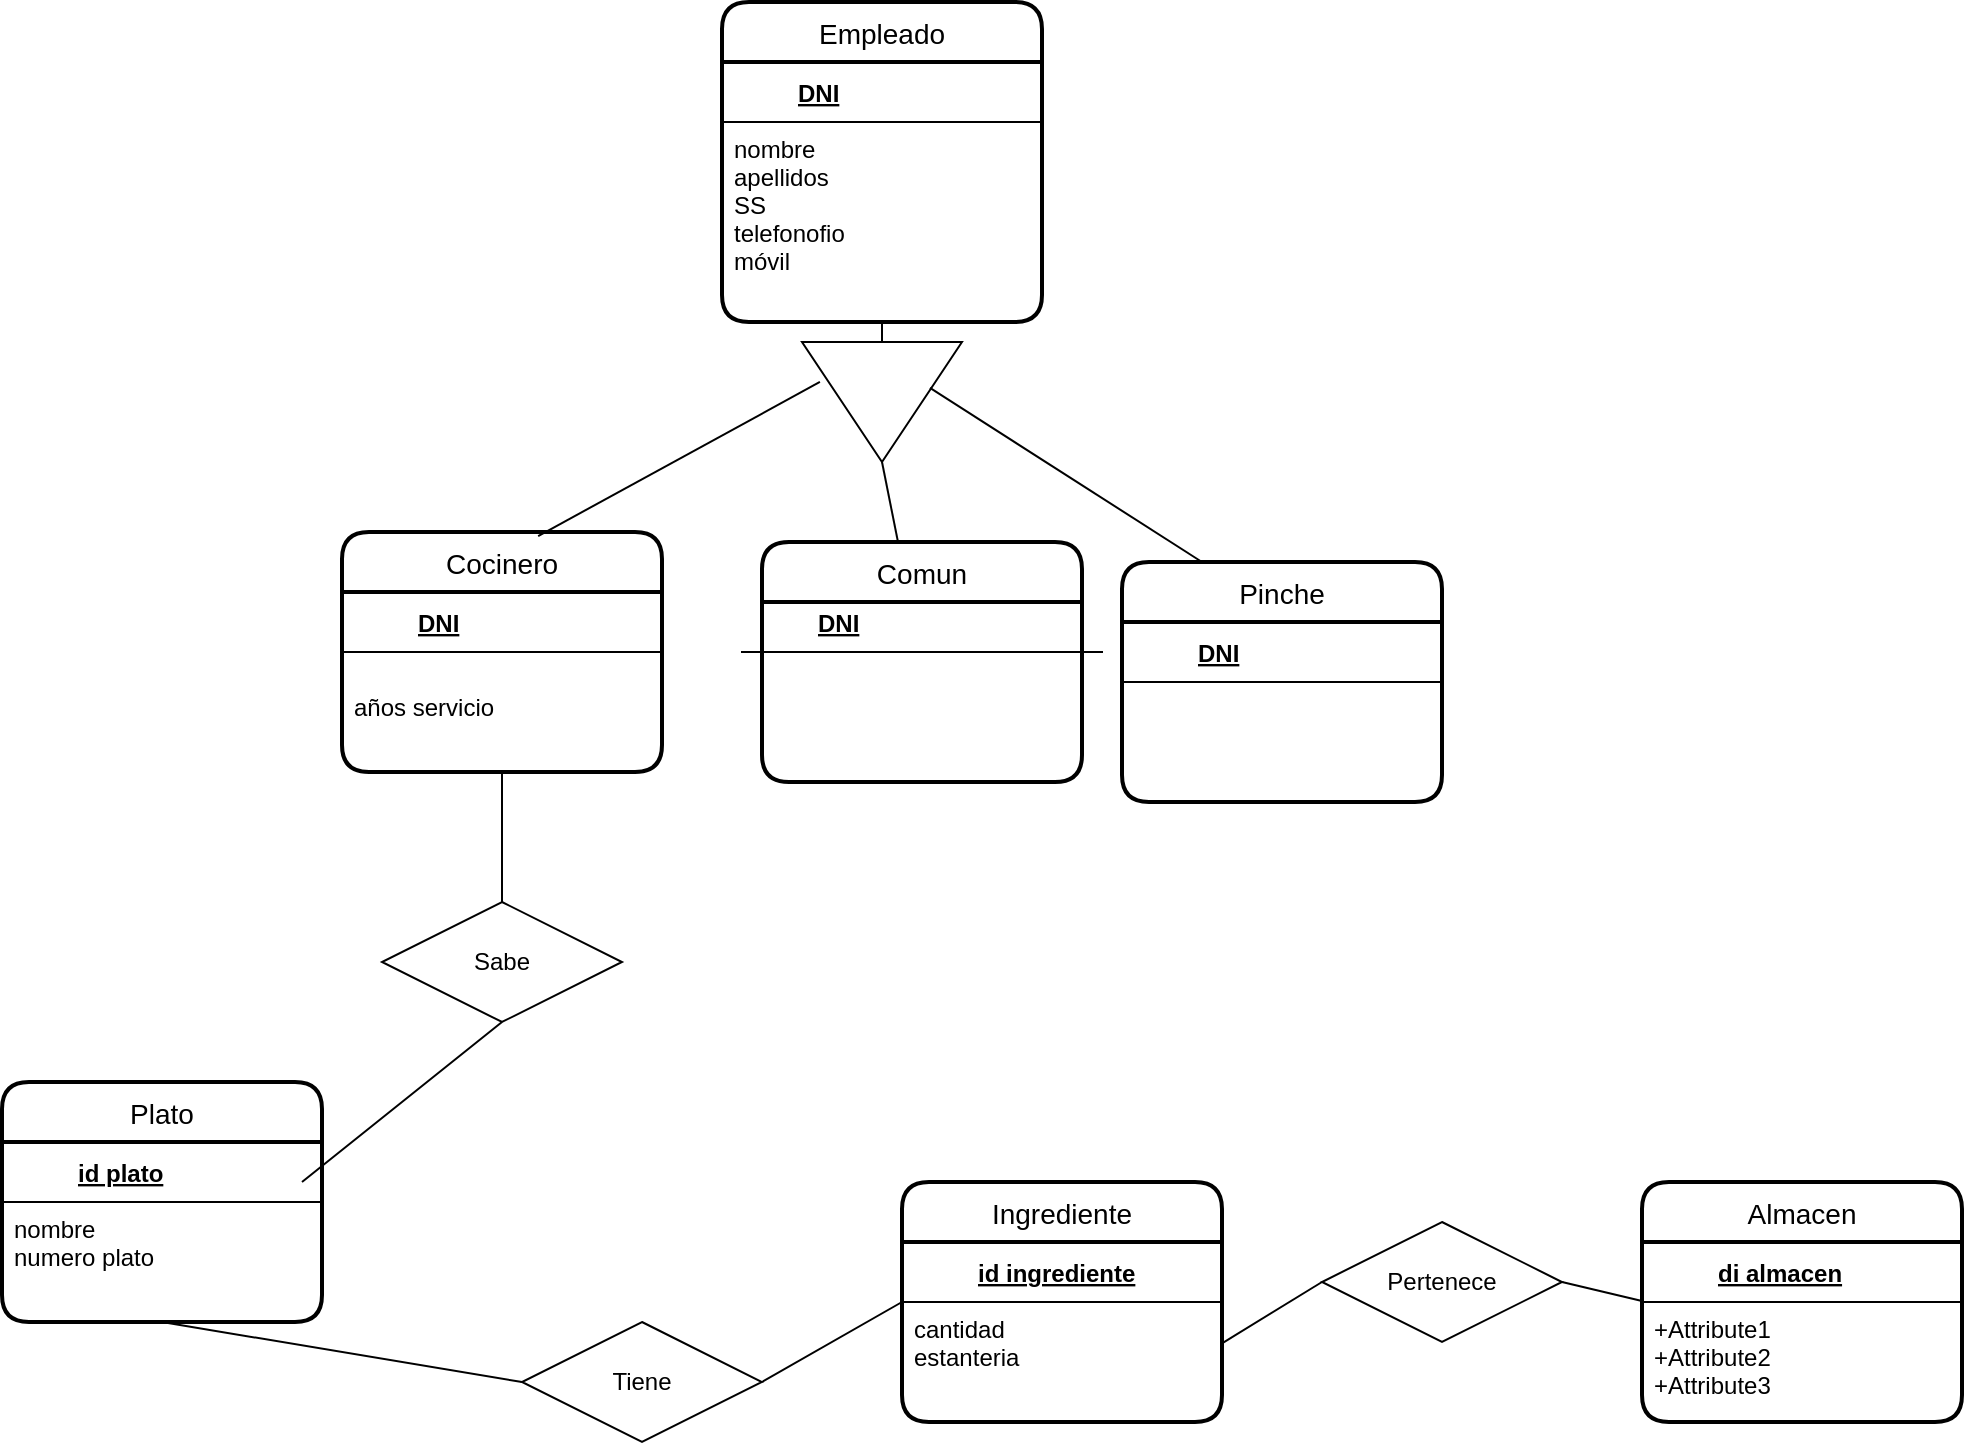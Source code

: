 <mxfile version="16.5.1" type="device"><diagram id="ZYK0vQynKDF8TU3QzxCm" name="Página-1"><mxGraphModel dx="1929" dy="857" grid="1" gridSize="10" guides="1" tooltips="1" connect="1" arrows="1" fold="1" page="1" pageScale="1" pageWidth="827" pageHeight="1169" math="0" shadow="0"><root><mxCell id="0"/><mxCell id="1" parent="0"/><mxCell id="0tMvDCLt9Zni913Wfxm--1" value="Empleado" style="swimlane;childLayout=stackLayout;horizontal=1;startSize=30;horizontalStack=0;rounded=1;fontSize=14;fontStyle=0;strokeWidth=2;resizeParent=0;resizeLast=1;shadow=0;dashed=0;align=center;" vertex="1" parent="1"><mxGeometry x="270" y="200" width="160" height="160" as="geometry"/></mxCell><mxCell id="0tMvDCLt9Zni913Wfxm--32" value="" style="shape=table;startSize=0;container=1;collapsible=1;childLayout=tableLayout;fixedRows=1;rowLines=0;fontStyle=0;align=center;resizeLast=1;strokeColor=none;fillColor=none;collapsible=0;" vertex="1" parent="0tMvDCLt9Zni913Wfxm--1"><mxGeometry y="30" width="160" height="30" as="geometry"/></mxCell><mxCell id="0tMvDCLt9Zni913Wfxm--33" value="" style="shape=tableRow;horizontal=0;startSize=0;swimlaneHead=0;swimlaneBody=0;fillColor=none;collapsible=0;dropTarget=0;points=[[0,0.5],[1,0.5]];portConstraint=eastwest;top=0;left=0;right=0;bottom=1;" vertex="1" parent="0tMvDCLt9Zni913Wfxm--32"><mxGeometry width="160" height="30" as="geometry"/></mxCell><mxCell id="0tMvDCLt9Zni913Wfxm--34" value="" style="shape=partialRectangle;connectable=0;fillColor=none;top=0;left=0;bottom=0;right=0;fontStyle=1;overflow=hidden;" vertex="1" parent="0tMvDCLt9Zni913Wfxm--33"><mxGeometry width="30" height="30" as="geometry"><mxRectangle width="30" height="30" as="alternateBounds"/></mxGeometry></mxCell><mxCell id="0tMvDCLt9Zni913Wfxm--35" value="DNI" style="shape=partialRectangle;connectable=0;fillColor=none;top=0;left=0;bottom=0;right=0;align=left;spacingLeft=6;fontStyle=5;overflow=hidden;" vertex="1" parent="0tMvDCLt9Zni913Wfxm--33"><mxGeometry x="30" width="130" height="30" as="geometry"><mxRectangle width="130" height="30" as="alternateBounds"/></mxGeometry></mxCell><mxCell id="0tMvDCLt9Zni913Wfxm--2" value="nombre&#10;apellidos&#10;SS&#10;telefonofio&#10;móvil" style="align=left;strokeColor=none;fillColor=none;spacingLeft=4;fontSize=12;verticalAlign=top;resizable=0;rotatable=0;part=1;" vertex="1" parent="0tMvDCLt9Zni913Wfxm--1"><mxGeometry y="60" width="160" height="100" as="geometry"/></mxCell><mxCell id="0tMvDCLt9Zni913Wfxm--5" value="Pinche" style="swimlane;childLayout=stackLayout;horizontal=1;startSize=30;horizontalStack=0;rounded=1;fontSize=14;fontStyle=0;strokeWidth=2;resizeParent=0;resizeLast=1;shadow=0;dashed=0;align=center;" vertex="1" parent="1"><mxGeometry x="470" y="480" width="160" height="120" as="geometry"/></mxCell><mxCell id="0tMvDCLt9Zni913Wfxm--44" value="" style="shape=table;startSize=0;container=1;collapsible=1;childLayout=tableLayout;fixedRows=1;rowLines=0;fontStyle=0;align=center;resizeLast=1;strokeColor=none;fillColor=none;collapsible=0;" vertex="1" parent="0tMvDCLt9Zni913Wfxm--5"><mxGeometry y="30" width="160" height="90" as="geometry"/></mxCell><mxCell id="0tMvDCLt9Zni913Wfxm--45" value="" style="shape=tableRow;horizontal=0;startSize=0;swimlaneHead=0;swimlaneBody=0;fillColor=none;collapsible=0;dropTarget=0;points=[[0,0.5],[1,0.5]];portConstraint=eastwest;top=0;left=0;right=0;bottom=1;" vertex="1" parent="0tMvDCLt9Zni913Wfxm--44"><mxGeometry width="160" height="30" as="geometry"/></mxCell><mxCell id="0tMvDCLt9Zni913Wfxm--46" value="" style="shape=partialRectangle;connectable=0;fillColor=none;top=0;left=0;bottom=0;right=0;fontStyle=1;overflow=hidden;" vertex="1" parent="0tMvDCLt9Zni913Wfxm--45"><mxGeometry width="30" height="30" as="geometry"><mxRectangle width="30" height="30" as="alternateBounds"/></mxGeometry></mxCell><mxCell id="0tMvDCLt9Zni913Wfxm--47" value="DNI" style="shape=partialRectangle;connectable=0;fillColor=none;top=0;left=0;bottom=0;right=0;align=left;spacingLeft=6;fontStyle=5;overflow=hidden;" vertex="1" parent="0tMvDCLt9Zni913Wfxm--45"><mxGeometry x="30" width="130" height="30" as="geometry"><mxRectangle width="130" height="30" as="alternateBounds"/></mxGeometry></mxCell><mxCell id="0tMvDCLt9Zni913Wfxm--7" value="Cocinero" style="swimlane;childLayout=stackLayout;horizontal=1;startSize=30;horizontalStack=0;rounded=1;fontSize=14;fontStyle=0;strokeWidth=2;resizeParent=0;resizeLast=1;shadow=0;dashed=0;align=center;" vertex="1" parent="1"><mxGeometry x="80" y="465" width="160" height="120" as="geometry"/></mxCell><mxCell id="0tMvDCLt9Zni913Wfxm--36" value="" style="shape=table;startSize=0;container=1;collapsible=1;childLayout=tableLayout;fixedRows=1;rowLines=0;fontStyle=0;align=center;resizeLast=1;strokeColor=none;fillColor=none;collapsible=0;" vertex="1" parent="0tMvDCLt9Zni913Wfxm--7"><mxGeometry y="30" width="160" height="30" as="geometry"/></mxCell><mxCell id="0tMvDCLt9Zni913Wfxm--37" value="" style="shape=tableRow;horizontal=0;startSize=0;swimlaneHead=0;swimlaneBody=0;fillColor=none;collapsible=0;dropTarget=0;points=[[0,0.5],[1,0.5]];portConstraint=eastwest;top=0;left=0;right=0;bottom=1;" vertex="1" parent="0tMvDCLt9Zni913Wfxm--36"><mxGeometry width="160" height="30" as="geometry"/></mxCell><mxCell id="0tMvDCLt9Zni913Wfxm--38" value="" style="shape=partialRectangle;connectable=0;fillColor=none;top=0;left=0;bottom=0;right=0;fontStyle=1;overflow=hidden;" vertex="1" parent="0tMvDCLt9Zni913Wfxm--37"><mxGeometry width="30" height="30" as="geometry"><mxRectangle width="30" height="30" as="alternateBounds"/></mxGeometry></mxCell><mxCell id="0tMvDCLt9Zni913Wfxm--39" value="DNI" style="shape=partialRectangle;connectable=0;fillColor=none;top=0;left=0;bottom=0;right=0;align=left;spacingLeft=6;fontStyle=5;overflow=hidden;" vertex="1" parent="0tMvDCLt9Zni913Wfxm--37"><mxGeometry x="30" width="130" height="30" as="geometry"><mxRectangle width="130" height="30" as="alternateBounds"/></mxGeometry></mxCell><mxCell id="0tMvDCLt9Zni913Wfxm--8" value="&#10;años servicio" style="align=left;strokeColor=none;fillColor=none;spacingLeft=4;fontSize=12;verticalAlign=top;resizable=0;rotatable=0;part=1;" vertex="1" parent="0tMvDCLt9Zni913Wfxm--7"><mxGeometry y="60" width="160" height="60" as="geometry"/></mxCell><mxCell id="0tMvDCLt9Zni913Wfxm--9" value="Comun" style="swimlane;childLayout=stackLayout;horizontal=1;startSize=30;horizontalStack=0;rounded=1;fontSize=14;fontStyle=0;strokeWidth=2;resizeParent=0;resizeLast=1;shadow=0;dashed=0;align=center;" vertex="1" parent="1"><mxGeometry x="290" y="470" width="160" height="120" as="geometry"/></mxCell><mxCell id="0tMvDCLt9Zni913Wfxm--11" value="Plato" style="swimlane;childLayout=stackLayout;horizontal=1;startSize=30;horizontalStack=0;rounded=1;fontSize=14;fontStyle=0;strokeWidth=2;resizeParent=0;resizeLast=1;shadow=0;dashed=0;align=center;" vertex="1" parent="1"><mxGeometry x="-90" y="740" width="160" height="120" as="geometry"/></mxCell><mxCell id="0tMvDCLt9Zni913Wfxm--30" value="" style="endArrow=none;html=1;rounded=0;entryX=0.5;entryY=1;entryDx=0;entryDy=0;" edge="1" parent="0tMvDCLt9Zni913Wfxm--11" target="0tMvDCLt9Zni913Wfxm--29"><mxGeometry relative="1" as="geometry"><mxPoint x="150" y="50" as="sourcePoint"/><mxPoint x="310" y="50" as="targetPoint"/></mxGeometry></mxCell><mxCell id="0tMvDCLt9Zni913Wfxm--48" value="" style="shape=table;startSize=0;container=1;collapsible=1;childLayout=tableLayout;fixedRows=1;rowLines=0;fontStyle=0;align=center;resizeLast=1;strokeColor=none;fillColor=none;collapsible=0;" vertex="1" parent="0tMvDCLt9Zni913Wfxm--11"><mxGeometry y="30" width="160" height="30" as="geometry"/></mxCell><mxCell id="0tMvDCLt9Zni913Wfxm--49" value="" style="shape=tableRow;horizontal=0;startSize=0;swimlaneHead=0;swimlaneBody=0;fillColor=none;collapsible=0;dropTarget=0;points=[[0,0.5],[1,0.5]];portConstraint=eastwest;top=0;left=0;right=0;bottom=1;" vertex="1" parent="0tMvDCLt9Zni913Wfxm--48"><mxGeometry width="160" height="30" as="geometry"/></mxCell><mxCell id="0tMvDCLt9Zni913Wfxm--50" value="" style="shape=partialRectangle;connectable=0;fillColor=none;top=0;left=0;bottom=0;right=0;fontStyle=1;overflow=hidden;" vertex="1" parent="0tMvDCLt9Zni913Wfxm--49"><mxGeometry width="30" height="30" as="geometry"><mxRectangle width="30" height="30" as="alternateBounds"/></mxGeometry></mxCell><mxCell id="0tMvDCLt9Zni913Wfxm--51" value="id plato" style="shape=partialRectangle;connectable=0;fillColor=none;top=0;left=0;bottom=0;right=0;align=left;spacingLeft=6;fontStyle=5;overflow=hidden;" vertex="1" parent="0tMvDCLt9Zni913Wfxm--49"><mxGeometry x="30" width="130" height="30" as="geometry"><mxRectangle width="130" height="30" as="alternateBounds"/></mxGeometry></mxCell><mxCell id="0tMvDCLt9Zni913Wfxm--12" value="nombre&#10;numero plato" style="align=left;strokeColor=none;fillColor=none;spacingLeft=4;fontSize=12;verticalAlign=top;resizable=0;rotatable=0;part=1;" vertex="1" parent="0tMvDCLt9Zni913Wfxm--11"><mxGeometry y="60" width="160" height="60" as="geometry"/></mxCell><mxCell id="0tMvDCLt9Zni913Wfxm--13" value="Ingrediente" style="swimlane;childLayout=stackLayout;horizontal=1;startSize=30;horizontalStack=0;rounded=1;fontSize=14;fontStyle=0;strokeWidth=2;resizeParent=0;resizeLast=1;shadow=0;dashed=0;align=center;" vertex="1" parent="1"><mxGeometry x="360" y="790" width="160" height="120" as="geometry"/></mxCell><mxCell id="0tMvDCLt9Zni913Wfxm--52" value="" style="shape=table;startSize=0;container=1;collapsible=1;childLayout=tableLayout;fixedRows=1;rowLines=0;fontStyle=0;align=center;resizeLast=1;strokeColor=none;fillColor=none;collapsible=0;" vertex="1" parent="0tMvDCLt9Zni913Wfxm--13"><mxGeometry y="30" width="160" height="30" as="geometry"/></mxCell><mxCell id="0tMvDCLt9Zni913Wfxm--53" value="" style="shape=tableRow;horizontal=0;startSize=0;swimlaneHead=0;swimlaneBody=0;fillColor=none;collapsible=0;dropTarget=0;points=[[0,0.5],[1,0.5]];portConstraint=eastwest;top=0;left=0;right=0;bottom=1;" vertex="1" parent="0tMvDCLt9Zni913Wfxm--52"><mxGeometry width="160" height="30" as="geometry"/></mxCell><mxCell id="0tMvDCLt9Zni913Wfxm--54" value="" style="shape=partialRectangle;connectable=0;fillColor=none;top=0;left=0;bottom=0;right=0;fontStyle=1;overflow=hidden;" vertex="1" parent="0tMvDCLt9Zni913Wfxm--53"><mxGeometry width="30" height="30" as="geometry"><mxRectangle width="30" height="30" as="alternateBounds"/></mxGeometry></mxCell><mxCell id="0tMvDCLt9Zni913Wfxm--55" value="id ingrediente" style="shape=partialRectangle;connectable=0;fillColor=none;top=0;left=0;bottom=0;right=0;align=left;spacingLeft=6;fontStyle=5;overflow=hidden;" vertex="1" parent="0tMvDCLt9Zni913Wfxm--53"><mxGeometry x="30" width="130" height="30" as="geometry"><mxRectangle width="130" height="30" as="alternateBounds"/></mxGeometry></mxCell><mxCell id="0tMvDCLt9Zni913Wfxm--14" value="cantidad &#10;estanteria" style="align=left;strokeColor=none;fillColor=none;spacingLeft=4;fontSize=12;verticalAlign=top;resizable=0;rotatable=0;part=1;" vertex="1" parent="0tMvDCLt9Zni913Wfxm--13"><mxGeometry y="60" width="160" height="60" as="geometry"/></mxCell><mxCell id="0tMvDCLt9Zni913Wfxm--15" value="Almacen" style="swimlane;childLayout=stackLayout;horizontal=1;startSize=30;horizontalStack=0;rounded=1;fontSize=14;fontStyle=0;strokeWidth=2;resizeParent=0;resizeLast=1;shadow=0;dashed=0;align=center;" vertex="1" parent="1"><mxGeometry x="730" y="790" width="160" height="120" as="geometry"/></mxCell><mxCell id="0tMvDCLt9Zni913Wfxm--65" value="" style="shape=table;startSize=0;container=1;collapsible=1;childLayout=tableLayout;fixedRows=1;rowLines=0;fontStyle=0;align=center;resizeLast=1;strokeColor=none;fillColor=none;collapsible=0;" vertex="1" parent="0tMvDCLt9Zni913Wfxm--15"><mxGeometry y="30" width="160" height="30" as="geometry"/></mxCell><mxCell id="0tMvDCLt9Zni913Wfxm--66" value="" style="shape=tableRow;horizontal=0;startSize=0;swimlaneHead=0;swimlaneBody=0;fillColor=none;collapsible=0;dropTarget=0;points=[[0,0.5],[1,0.5]];portConstraint=eastwest;top=0;left=0;right=0;bottom=1;" vertex="1" parent="0tMvDCLt9Zni913Wfxm--65"><mxGeometry width="160" height="30" as="geometry"/></mxCell><mxCell id="0tMvDCLt9Zni913Wfxm--67" value="" style="shape=partialRectangle;connectable=0;fillColor=none;top=0;left=0;bottom=0;right=0;fontStyle=1;overflow=hidden;" vertex="1" parent="0tMvDCLt9Zni913Wfxm--66"><mxGeometry width="30" height="30" as="geometry"><mxRectangle width="30" height="30" as="alternateBounds"/></mxGeometry></mxCell><mxCell id="0tMvDCLt9Zni913Wfxm--68" value="di almacen" style="shape=partialRectangle;connectable=0;fillColor=none;top=0;left=0;bottom=0;right=0;align=left;spacingLeft=6;fontStyle=5;overflow=hidden;" vertex="1" parent="0tMvDCLt9Zni913Wfxm--66"><mxGeometry x="30" width="130" height="30" as="geometry"><mxRectangle width="130" height="30" as="alternateBounds"/></mxGeometry></mxCell><mxCell id="0tMvDCLt9Zni913Wfxm--16" value="+Attribute1&#10;+Attribute2&#10;+Attribute3" style="align=left;strokeColor=none;fillColor=none;spacingLeft=4;fontSize=12;verticalAlign=top;resizable=0;rotatable=0;part=1;" vertex="1" parent="0tMvDCLt9Zni913Wfxm--15"><mxGeometry y="60" width="160" height="60" as="geometry"/></mxCell><mxCell id="0tMvDCLt9Zni913Wfxm--17" value="Tiene" style="shape=rhombus;perimeter=rhombusPerimeter;whiteSpace=wrap;html=1;align=center;" vertex="1" parent="1"><mxGeometry x="170" y="860" width="120" height="60" as="geometry"/></mxCell><mxCell id="0tMvDCLt9Zni913Wfxm--18" value="" style="endArrow=none;html=1;rounded=0;exitX=0;exitY=0.5;exitDx=0;exitDy=0;entryX=0.5;entryY=1;entryDx=0;entryDy=0;" edge="1" parent="1" source="0tMvDCLt9Zni913Wfxm--17" target="0tMvDCLt9Zni913Wfxm--12"><mxGeometry relative="1" as="geometry"><mxPoint x="330" y="640" as="sourcePoint"/><mxPoint x="490" y="640" as="targetPoint"/></mxGeometry></mxCell><mxCell id="0tMvDCLt9Zni913Wfxm--19" value="" style="endArrow=none;html=1;rounded=0;exitX=1;exitY=0.5;exitDx=0;exitDy=0;entryX=0;entryY=0.5;entryDx=0;entryDy=0;" edge="1" parent="1" source="0tMvDCLt9Zni913Wfxm--17" target="0tMvDCLt9Zni913Wfxm--13"><mxGeometry relative="1" as="geometry"><mxPoint x="330" y="640" as="sourcePoint"/><mxPoint x="490" y="640" as="targetPoint"/></mxGeometry></mxCell><mxCell id="0tMvDCLt9Zni913Wfxm--20" value="Pertenece" style="shape=rhombus;perimeter=rhombusPerimeter;whiteSpace=wrap;html=1;align=center;" vertex="1" parent="1"><mxGeometry x="570" y="810" width="120" height="60" as="geometry"/></mxCell><mxCell id="0tMvDCLt9Zni913Wfxm--21" value="" style="endArrow=none;html=1;rounded=0;exitX=0;exitY=0.5;exitDx=0;exitDy=0;entryX=1;entryY=0.344;entryDx=0;entryDy=0;entryPerimeter=0;" edge="1" parent="1" source="0tMvDCLt9Zni913Wfxm--20" target="0tMvDCLt9Zni913Wfxm--14"><mxGeometry relative="1" as="geometry"><mxPoint x="330" y="640" as="sourcePoint"/><mxPoint x="490" y="640" as="targetPoint"/></mxGeometry></mxCell><mxCell id="0tMvDCLt9Zni913Wfxm--22" value="" style="endArrow=none;html=1;rounded=0;exitX=1;exitY=0.5;exitDx=0;exitDy=0;" edge="1" parent="1" source="0tMvDCLt9Zni913Wfxm--20"><mxGeometry relative="1" as="geometry"><mxPoint x="570" y="849.5" as="sourcePoint"/><mxPoint x="730" y="849.5" as="targetPoint"/></mxGeometry></mxCell><mxCell id="0tMvDCLt9Zni913Wfxm--23" value="" style="triangle;whiteSpace=wrap;html=1;rotation=90;" vertex="1" parent="1"><mxGeometry x="320" y="360" width="60" height="80" as="geometry"/></mxCell><mxCell id="0tMvDCLt9Zni913Wfxm--25" value="" style="endArrow=none;html=1;rounded=0;exitX=0.383;exitY=0.2;exitDx=0;exitDy=0;exitPerimeter=0;entryX=0.25;entryY=0;entryDx=0;entryDy=0;" edge="1" parent="1" source="0tMvDCLt9Zni913Wfxm--23" target="0tMvDCLt9Zni913Wfxm--5"><mxGeometry relative="1" as="geometry"><mxPoint x="330" y="640" as="sourcePoint"/><mxPoint x="490" y="640" as="targetPoint"/></mxGeometry></mxCell><mxCell id="0tMvDCLt9Zni913Wfxm--26" value="" style="endArrow=none;html=1;rounded=0;exitX=1;exitY=0.5;exitDx=0;exitDy=0;" edge="1" parent="1" source="0tMvDCLt9Zni913Wfxm--23" target="0tMvDCLt9Zni913Wfxm--9"><mxGeometry relative="1" as="geometry"><mxPoint x="330" y="640" as="sourcePoint"/><mxPoint x="490" y="640" as="targetPoint"/></mxGeometry></mxCell><mxCell id="0tMvDCLt9Zni913Wfxm--27" value="" style="endArrow=none;html=1;rounded=0;exitX=0.333;exitY=0.888;exitDx=0;exitDy=0;exitPerimeter=0;entryX=0.613;entryY=0.017;entryDx=0;entryDy=0;entryPerimeter=0;" edge="1" parent="1" source="0tMvDCLt9Zni913Wfxm--23" target="0tMvDCLt9Zni913Wfxm--7"><mxGeometry relative="1" as="geometry"><mxPoint x="330" y="640" as="sourcePoint"/><mxPoint x="490" y="640" as="targetPoint"/></mxGeometry></mxCell><mxCell id="0tMvDCLt9Zni913Wfxm--28" value="" style="endArrow=none;html=1;rounded=0;exitX=0.5;exitY=1;exitDx=0;exitDy=0;" edge="1" parent="1" source="0tMvDCLt9Zni913Wfxm--2" target="0tMvDCLt9Zni913Wfxm--23"><mxGeometry relative="1" as="geometry"><mxPoint x="330" y="640" as="sourcePoint"/><mxPoint x="490" y="640" as="targetPoint"/></mxGeometry></mxCell><mxCell id="0tMvDCLt9Zni913Wfxm--29" value="Sabe" style="shape=rhombus;perimeter=rhombusPerimeter;whiteSpace=wrap;html=1;align=center;" vertex="1" parent="1"><mxGeometry x="100" y="650" width="120" height="60" as="geometry"/></mxCell><mxCell id="0tMvDCLt9Zni913Wfxm--31" value="" style="endArrow=none;html=1;rounded=0;exitX=0.5;exitY=1;exitDx=0;exitDy=0;entryX=0.5;entryY=0;entryDx=0;entryDy=0;" edge="1" parent="1" source="0tMvDCLt9Zni913Wfxm--8" target="0tMvDCLt9Zni913Wfxm--29"><mxGeometry relative="1" as="geometry"><mxPoint x="330" y="640" as="sourcePoint"/><mxPoint x="490" y="640" as="targetPoint"/></mxGeometry></mxCell><mxCell id="0tMvDCLt9Zni913Wfxm--40" value="" style="shape=table;startSize=0;container=1;collapsible=1;childLayout=tableLayout;fixedRows=1;rowLines=0;fontStyle=0;align=center;resizeLast=1;strokeColor=none;fillColor=none;collapsible=0;" vertex="1" parent="1"><mxGeometry x="280" y="495" width="180" height="30" as="geometry"/></mxCell><mxCell id="0tMvDCLt9Zni913Wfxm--41" value="" style="shape=tableRow;horizontal=0;startSize=0;swimlaneHead=0;swimlaneBody=0;fillColor=none;collapsible=0;dropTarget=0;points=[[0,0.5],[1,0.5]];portConstraint=eastwest;top=0;left=0;right=0;bottom=1;" vertex="1" parent="0tMvDCLt9Zni913Wfxm--40"><mxGeometry width="180" height="30" as="geometry"/></mxCell><mxCell id="0tMvDCLt9Zni913Wfxm--42" value="" style="shape=partialRectangle;connectable=0;fillColor=none;top=0;left=0;bottom=0;right=0;fontStyle=1;overflow=hidden;" vertex="1" parent="0tMvDCLt9Zni913Wfxm--41"><mxGeometry width="30" height="30" as="geometry"><mxRectangle width="30" height="30" as="alternateBounds"/></mxGeometry></mxCell><mxCell id="0tMvDCLt9Zni913Wfxm--43" value="DNI" style="shape=partialRectangle;connectable=0;fillColor=none;top=0;left=0;bottom=0;right=0;align=left;spacingLeft=6;fontStyle=5;overflow=hidden;" vertex="1" parent="0tMvDCLt9Zni913Wfxm--41"><mxGeometry x="30" width="150" height="30" as="geometry"><mxRectangle width="150" height="30" as="alternateBounds"/></mxGeometry></mxCell></root></mxGraphModel></diagram></mxfile>